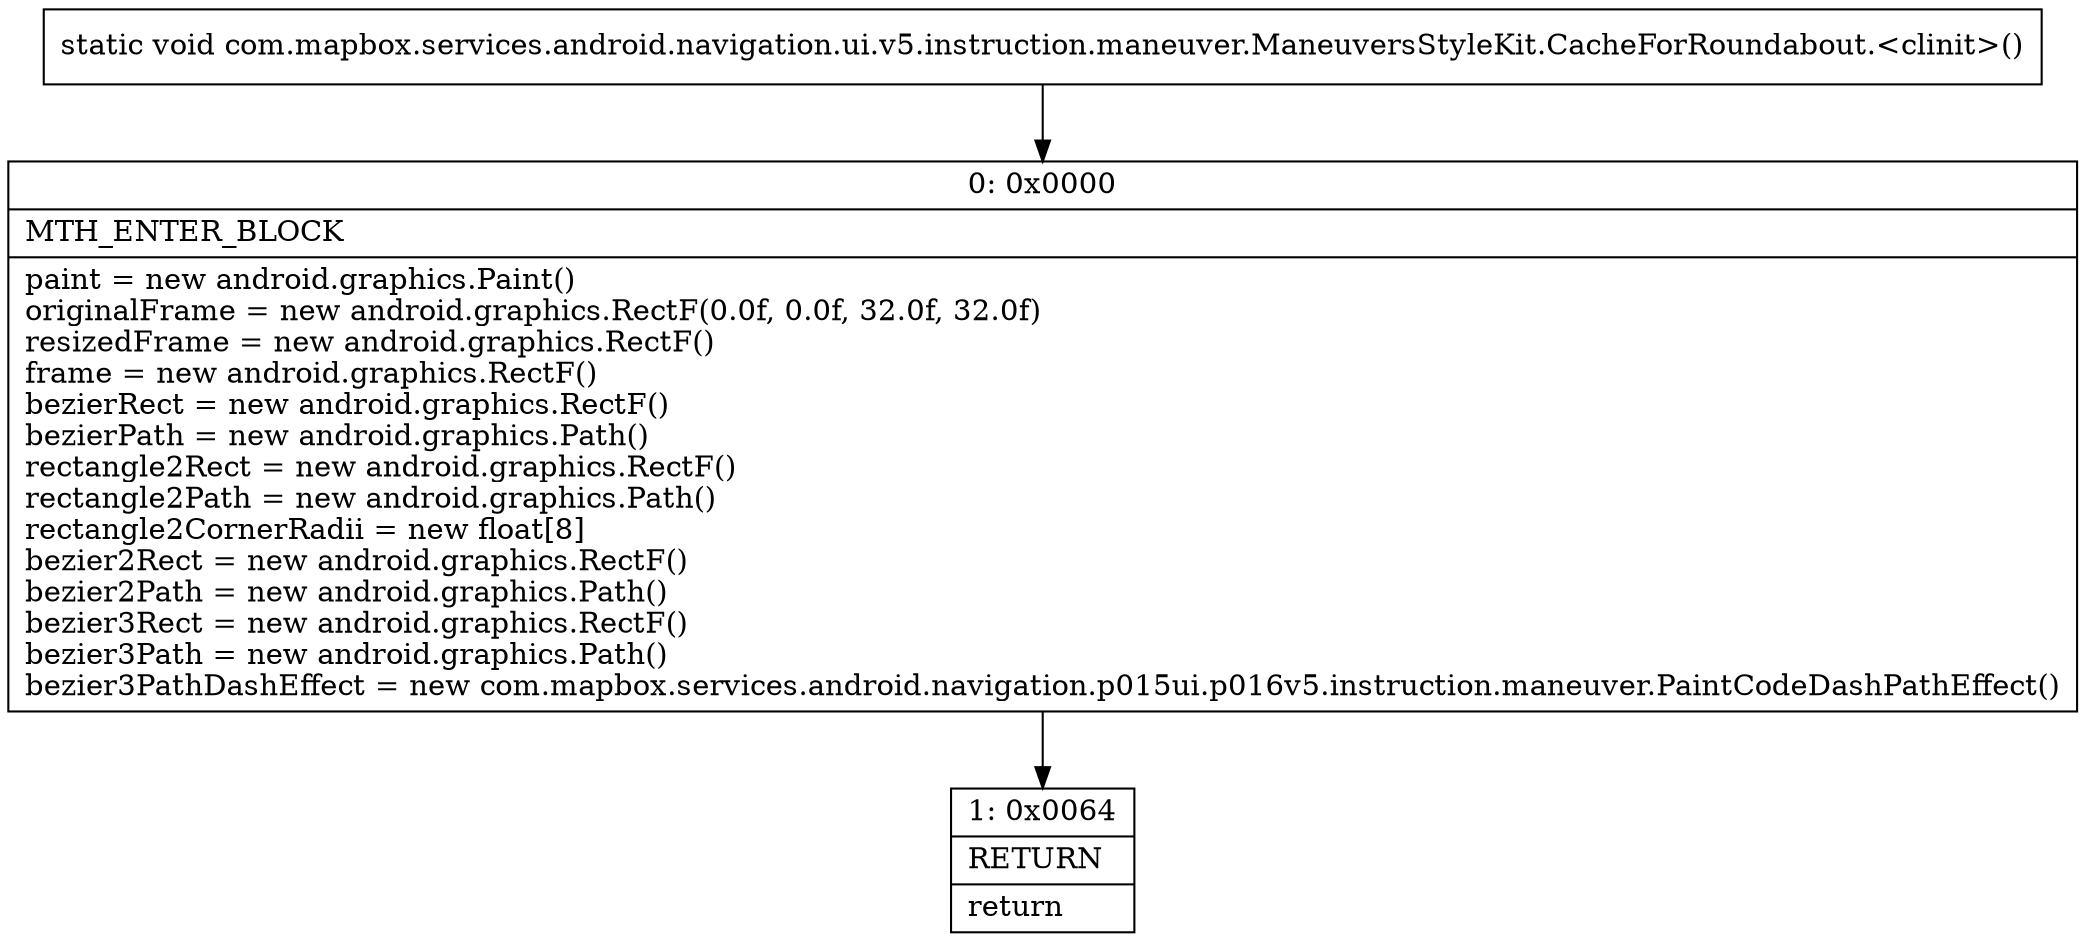 digraph "CFG forcom.mapbox.services.android.navigation.ui.v5.instruction.maneuver.ManeuversStyleKit.CacheForRoundabout.\<clinit\>()V" {
Node_0 [shape=record,label="{0\:\ 0x0000|MTH_ENTER_BLOCK\l|paint = new android.graphics.Paint()\loriginalFrame = new android.graphics.RectF(0.0f, 0.0f, 32.0f, 32.0f)\lresizedFrame = new android.graphics.RectF()\lframe = new android.graphics.RectF()\lbezierRect = new android.graphics.RectF()\lbezierPath = new android.graphics.Path()\lrectangle2Rect = new android.graphics.RectF()\lrectangle2Path = new android.graphics.Path()\lrectangle2CornerRadii = new float[8]\lbezier2Rect = new android.graphics.RectF()\lbezier2Path = new android.graphics.Path()\lbezier3Rect = new android.graphics.RectF()\lbezier3Path = new android.graphics.Path()\lbezier3PathDashEffect = new com.mapbox.services.android.navigation.p015ui.p016v5.instruction.maneuver.PaintCodeDashPathEffect()\l}"];
Node_1 [shape=record,label="{1\:\ 0x0064|RETURN\l|return\l}"];
MethodNode[shape=record,label="{static void com.mapbox.services.android.navigation.ui.v5.instruction.maneuver.ManeuversStyleKit.CacheForRoundabout.\<clinit\>() }"];
MethodNode -> Node_0;
Node_0 -> Node_1;
}

